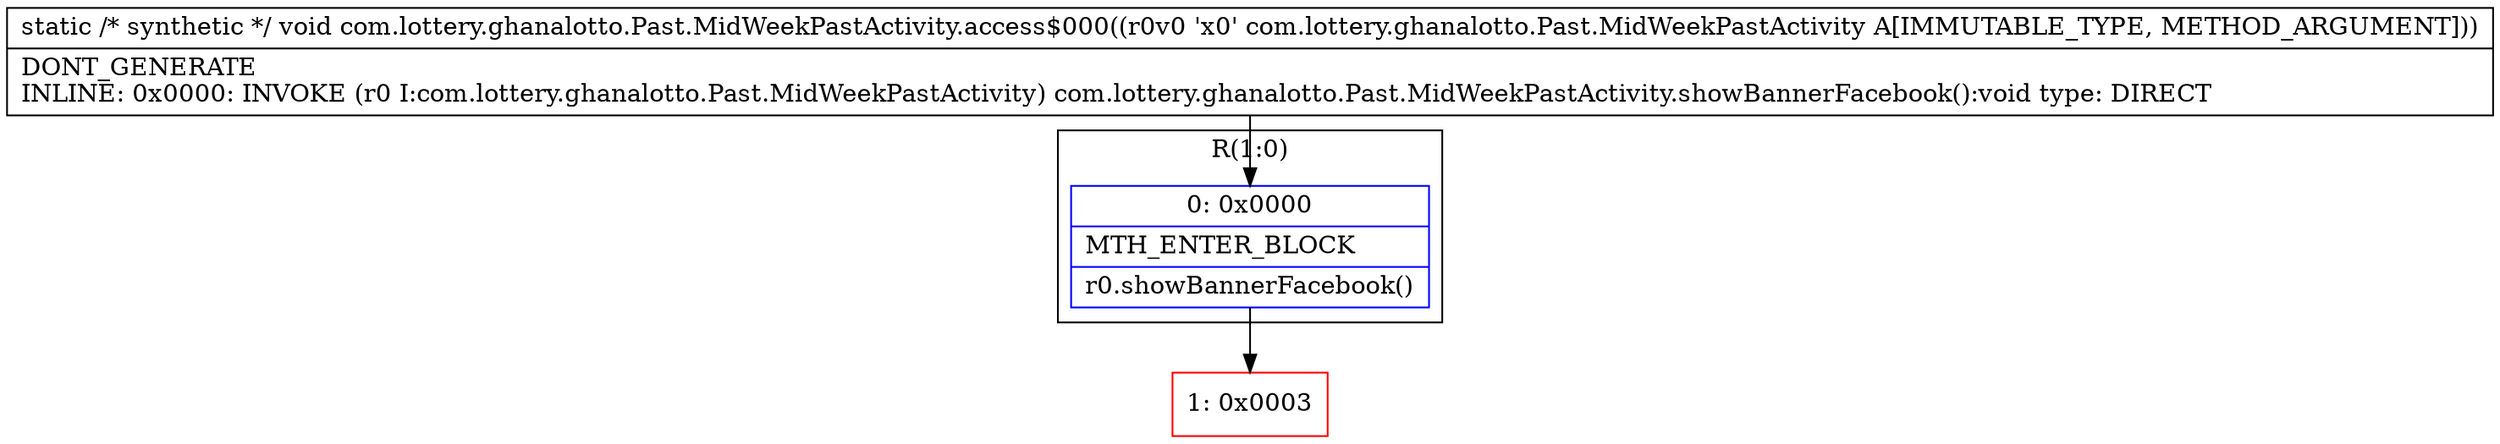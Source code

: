 digraph "CFG forcom.lottery.ghanalotto.Past.MidWeekPastActivity.access$000(Lcom\/lottery\/ghanalotto\/Past\/MidWeekPastActivity;)V" {
subgraph cluster_Region_726164802 {
label = "R(1:0)";
node [shape=record,color=blue];
Node_0 [shape=record,label="{0\:\ 0x0000|MTH_ENTER_BLOCK\l|r0.showBannerFacebook()\l}"];
}
Node_1 [shape=record,color=red,label="{1\:\ 0x0003}"];
MethodNode[shape=record,label="{static \/* synthetic *\/ void com.lottery.ghanalotto.Past.MidWeekPastActivity.access$000((r0v0 'x0' com.lottery.ghanalotto.Past.MidWeekPastActivity A[IMMUTABLE_TYPE, METHOD_ARGUMENT]))  | DONT_GENERATE\lINLINE: 0x0000: INVOKE  (r0 I:com.lottery.ghanalotto.Past.MidWeekPastActivity) com.lottery.ghanalotto.Past.MidWeekPastActivity.showBannerFacebook():void type: DIRECT\l}"];
MethodNode -> Node_0;
Node_0 -> Node_1;
}

